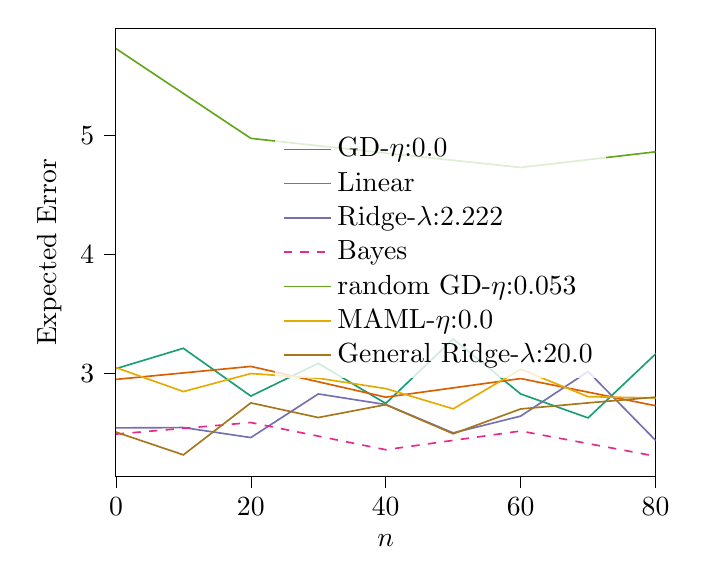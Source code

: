 % This file was created with tikzplotlib v0.10.1.
\begin{tikzpicture}

\definecolor{chocolate217952}{RGB}{217,95,2}
\definecolor{darkcyan27158119}{RGB}{27,158,119}
\definecolor{darkgoldenrod16611829}{RGB}{166,118,29}
\definecolor{darkgray176}{RGB}{176,176,176}
\definecolor{deeppink23141138}{RGB}{231,41,138}
\definecolor{lightslategray117112179}{RGB}{117,112,179}
\definecolor{olivedrab10216630}{RGB}{102,166,30}
\definecolor{orange2301712}{RGB}{230,171,2}

\begin{axis}[
legend cell align={left},
legend style={fill opacity=0.8, draw opacity=1, text opacity=1, at={(0.91,0.5)}, anchor=east, draw=none},
tick align=outside,
tick pos=left,
x grid style={darkgray176},
xlabel={\(\displaystyle n\)},
xmin=0, xmax=80,
xtick style={color=black},
y grid style={darkgray176},
ylabel={Expected Error},
ymin=2.136, ymax=5.897,
ytick style={color=black}
]
\addplot [semithick, darkcyan27158119]
table {%
0 3.041
10 3.212
20 2.811
30 3.086
40 2.749
50 3.29
60 2.829
70 2.628
80 3.164
90 3.336
};
\addlegendentry{GD-$\eta$:0.0}
\addplot [semithick, chocolate217952]
table {%
0 2.951
20 3.06
40 2.802
60 2.958
80 2.73
};
\addlegendentry{Linear}
\addplot [semithick, lightslategray117112179]
table {%
0 2.544
10 2.547
20 2.463
30 2.829
40 2.74
50 2.502
60 2.643
70 3.017
80 2.44
90 2.638
};
\addlegendentry{Ridge-$\lambda$:2.222}
\addplot [semithick, deeppink23141138, dashed]
table {%
0 2.492
20 2.589
40 2.361
60 2.518
80 2.307
};
\addlegendentry{Bayes}
\addplot [semithick, olivedrab10216630]
table {%
0 5.726
20 4.973
40 4.849
60 4.729
80 4.86
};
\addlegendentry{random GD-$\eta$:0.053}
\addplot [semithick, orange2301712]
table {%
0 3.05
10 2.849
20 3.0
30 2.961
40 2.874
50 2.704
60 3.036
70 2.806
80 2.795
90 2.827
};
\addlegendentry{MAML-$\eta$:0.0}
\addplot [semithick, darkgoldenrod16611829]
table {%
0 2.509
10 2.318
20 2.754
30 2.631
40 2.739
50 2.495
60 2.703
70 2.754
80 2.802
90 2.77
};
\addlegendentry{General Ridge-$\lambda$:20.0}
\end{axis}

\end{tikzpicture}
